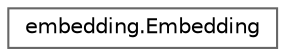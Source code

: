 digraph "Graphical Class Hierarchy"
{
 // LATEX_PDF_SIZE
  bgcolor="transparent";
  edge [fontname=Helvetica,fontsize=10,labelfontname=Helvetica,labelfontsize=10];
  node [fontname=Helvetica,fontsize=10,shape=box,height=0.2,width=0.4];
  rankdir="LR";
  Node0 [id="Node000000",label="embedding.Embedding",height=0.2,width=0.4,color="grey40", fillcolor="white", style="filled",URL="$classembedding_1_1Embedding.html",tooltip=" "];
}
